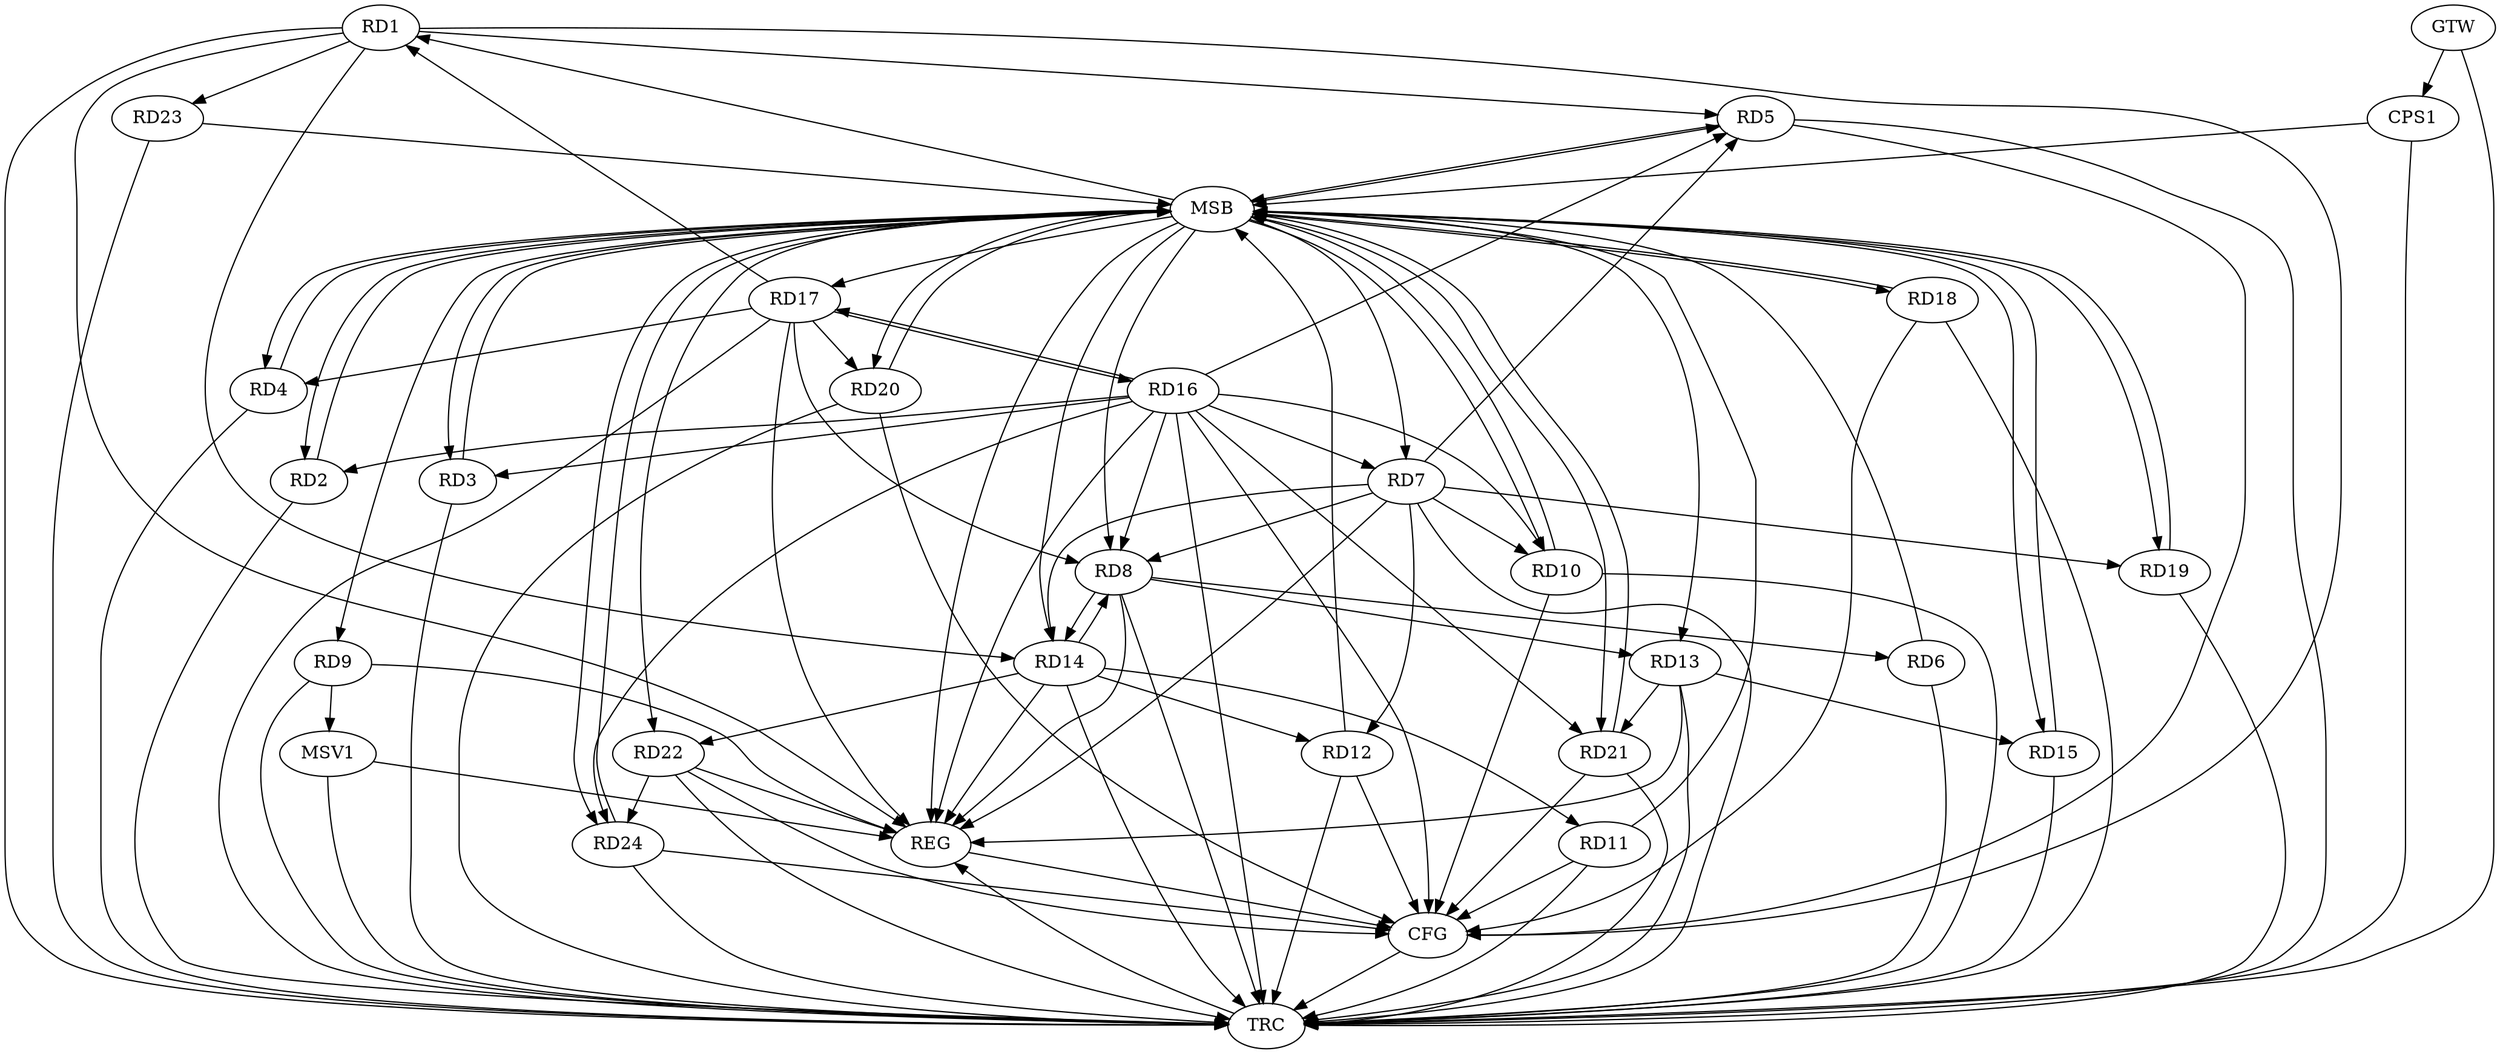 strict digraph G {
  RD1 [ label="RD1" ];
  RD2 [ label="RD2" ];
  RD3 [ label="RD3" ];
  RD4 [ label="RD4" ];
  RD5 [ label="RD5" ];
  RD6 [ label="RD6" ];
  RD7 [ label="RD7" ];
  RD8 [ label="RD8" ];
  RD9 [ label="RD9" ];
  RD10 [ label="RD10" ];
  RD11 [ label="RD11" ];
  RD12 [ label="RD12" ];
  RD13 [ label="RD13" ];
  RD14 [ label="RD14" ];
  RD15 [ label="RD15" ];
  RD16 [ label="RD16" ];
  RD17 [ label="RD17" ];
  RD18 [ label="RD18" ];
  RD19 [ label="RD19" ];
  RD20 [ label="RD20" ];
  RD21 [ label="RD21" ];
  RD22 [ label="RD22" ];
  RD23 [ label="RD23" ];
  RD24 [ label="RD24" ];
  CPS1 [ label="CPS1" ];
  GTW [ label="GTW" ];
  REG [ label="REG" ];
  MSB [ label="MSB" ];
  CFG [ label="CFG" ];
  TRC [ label="TRC" ];
  MSV1 [ label="MSV1" ];
  RD1 -> RD5;
  RD1 -> RD14;
  RD17 -> RD1;
  RD1 -> RD23;
  RD16 -> RD3;
  RD17 -> RD4;
  RD7 -> RD5;
  RD16 -> RD5;
  RD8 -> RD6;
  RD7 -> RD8;
  RD7 -> RD10;
  RD7 -> RD12;
  RD7 -> RD14;
  RD16 -> RD7;
  RD7 -> RD19;
  RD8 -> RD13;
  RD8 -> RD14;
  RD14 -> RD8;
  RD16 -> RD8;
  RD17 -> RD8;
  RD16 -> RD10;
  RD14 -> RD11;
  RD14 -> RD12;
  RD13 -> RD15;
  RD13 -> RD21;
  RD14 -> RD22;
  RD16 -> RD17;
  RD17 -> RD16;
  RD16 -> RD21;
  RD16 -> RD24;
  RD17 -> RD20;
  RD22 -> RD24;
  GTW -> CPS1;
  RD1 -> REG;
  RD7 -> REG;
  RD8 -> REG;
  RD9 -> REG;
  RD13 -> REG;
  RD14 -> REG;
  RD16 -> REG;
  RD17 -> REG;
  RD22 -> REG;
  RD2 -> MSB;
  MSB -> RD3;
  MSB -> RD19;
  MSB -> REG;
  RD3 -> MSB;
  MSB -> RD9;
  MSB -> RD18;
  RD4 -> MSB;
  MSB -> RD2;
  MSB -> RD7;
  MSB -> RD20;
  MSB -> RD21;
  RD5 -> MSB;
  MSB -> RD8;
  MSB -> RD24;
  RD6 -> MSB;
  MSB -> RD5;
  MSB -> RD15;
  MSB -> RD22;
  RD10 -> MSB;
  MSB -> RD4;
  RD11 -> MSB;
  RD12 -> MSB;
  MSB -> RD10;
  RD15 -> MSB;
  MSB -> RD1;
  MSB -> RD13;
  RD18 -> MSB;
  RD19 -> MSB;
  RD20 -> MSB;
  RD21 -> MSB;
  MSB -> RD17;
  RD23 -> MSB;
  MSB -> RD14;
  RD24 -> MSB;
  CPS1 -> MSB;
  RD20 -> CFG;
  RD24 -> CFG;
  RD18 -> CFG;
  RD5 -> CFG;
  RD11 -> CFG;
  RD1 -> CFG;
  RD12 -> CFG;
  RD10 -> CFG;
  RD16 -> CFG;
  RD21 -> CFG;
  RD22 -> CFG;
  REG -> CFG;
  RD1 -> TRC;
  RD2 -> TRC;
  RD3 -> TRC;
  RD4 -> TRC;
  RD5 -> TRC;
  RD6 -> TRC;
  RD7 -> TRC;
  RD8 -> TRC;
  RD9 -> TRC;
  RD10 -> TRC;
  RD11 -> TRC;
  RD12 -> TRC;
  RD13 -> TRC;
  RD14 -> TRC;
  RD15 -> TRC;
  RD16 -> TRC;
  RD17 -> TRC;
  RD18 -> TRC;
  RD19 -> TRC;
  RD20 -> TRC;
  RD21 -> TRC;
  RD22 -> TRC;
  RD23 -> TRC;
  RD24 -> TRC;
  CPS1 -> TRC;
  GTW -> TRC;
  CFG -> TRC;
  TRC -> REG;
  RD16 -> RD2;
  RD9 -> MSV1;
  MSV1 -> REG;
  MSV1 -> TRC;
}
